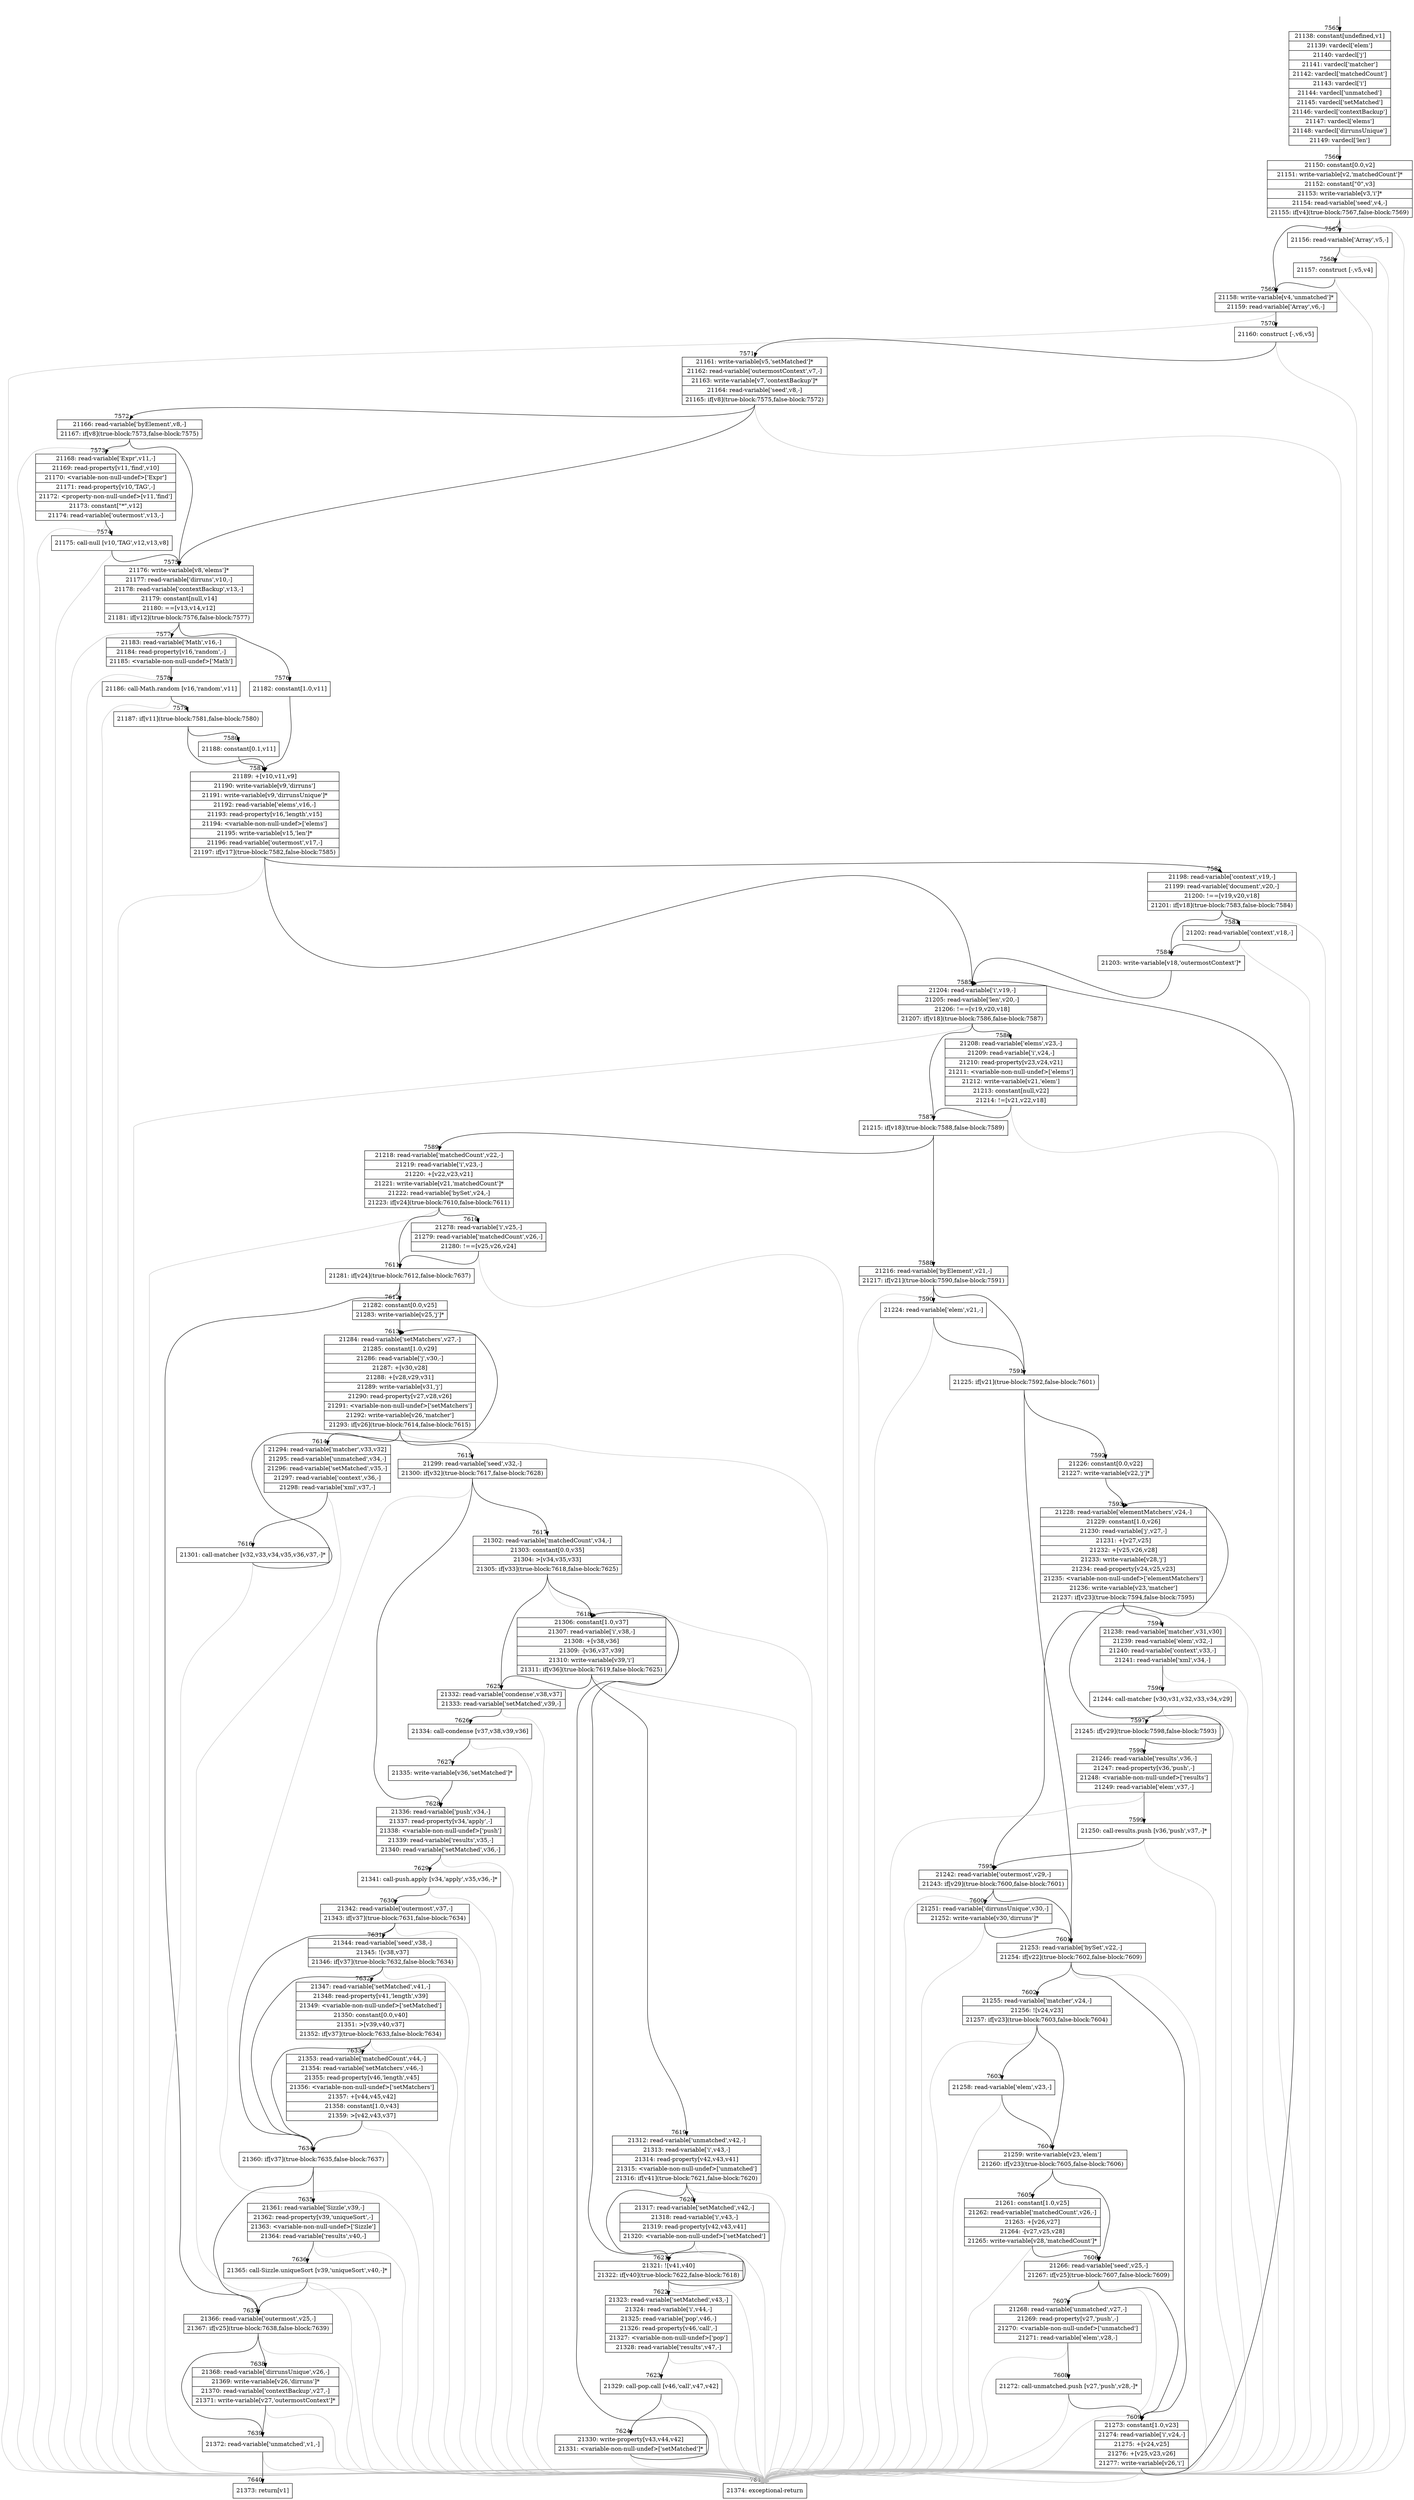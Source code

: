 digraph {
rankdir="TD"
BB_entry577[shape=none,label=""];
BB_entry577 -> BB7565 [tailport=s, headport=n, headlabel="    7565"]
BB7565 [shape=record label="{21138: constant[undefined,v1]|21139: vardecl['elem']|21140: vardecl['j']|21141: vardecl['matcher']|21142: vardecl['matchedCount']|21143: vardecl['i']|21144: vardecl['unmatched']|21145: vardecl['setMatched']|21146: vardecl['contextBackup']|21147: vardecl['elems']|21148: vardecl['dirrunsUnique']|21149: vardecl['len']}" ] 
BB7565 -> BB7566 [tailport=s, headport=n, headlabel="      7566"]
BB7566 [shape=record label="{21150: constant[0.0,v2]|21151: write-variable[v2,'matchedCount']*|21152: constant[\"0\",v3]|21153: write-variable[v3,'i']*|21154: read-variable['seed',v4,-]|21155: if[v4](true-block:7567,false-block:7569)}" ] 
BB7566 -> BB7569 [tailport=s, headport=n, headlabel="      7569"]
BB7566 -> BB7567 [tailport=s, headport=n, headlabel="      7567"]
BB7566 -> BB7641 [tailport=s, headport=n, color=gray, headlabel="      7641"]
BB7567 [shape=record label="{21156: read-variable['Array',v5,-]}" ] 
BB7567 -> BB7568 [tailport=s, headport=n, headlabel="      7568"]
BB7567 -> BB7641 [tailport=s, headport=n, color=gray]
BB7568 [shape=record label="{21157: construct [-,v5,v4]}" ] 
BB7568 -> BB7569 [tailport=s, headport=n]
BB7568 -> BB7641 [tailport=s, headport=n, color=gray]
BB7569 [shape=record label="{21158: write-variable[v4,'unmatched']*|21159: read-variable['Array',v6,-]}" ] 
BB7569 -> BB7570 [tailport=s, headport=n, headlabel="      7570"]
BB7569 -> BB7641 [tailport=s, headport=n, color=gray]
BB7570 [shape=record label="{21160: construct [-,v6,v5]}" ] 
BB7570 -> BB7571 [tailport=s, headport=n, headlabel="      7571"]
BB7570 -> BB7641 [tailport=s, headport=n, color=gray]
BB7571 [shape=record label="{21161: write-variable[v5,'setMatched']*|21162: read-variable['outermostContext',v7,-]|21163: write-variable[v7,'contextBackup']*|21164: read-variable['seed',v8,-]|21165: if[v8](true-block:7575,false-block:7572)}" ] 
BB7571 -> BB7575 [tailport=s, headport=n, headlabel="      7575"]
BB7571 -> BB7572 [tailport=s, headport=n, headlabel="      7572"]
BB7571 -> BB7641 [tailport=s, headport=n, color=gray]
BB7572 [shape=record label="{21166: read-variable['byElement',v8,-]|21167: if[v8](true-block:7573,false-block:7575)}" ] 
BB7572 -> BB7575 [tailport=s, headport=n]
BB7572 -> BB7573 [tailport=s, headport=n, headlabel="      7573"]
BB7572 -> BB7641 [tailport=s, headport=n, color=gray]
BB7573 [shape=record label="{21168: read-variable['Expr',v11,-]|21169: read-property[v11,'find',v10]|21170: \<variable-non-null-undef\>['Expr']|21171: read-property[v10,'TAG',-]|21172: \<property-non-null-undef\>[v11,'find']|21173: constant[\"*\",v12]|21174: read-variable['outermost',v13,-]}" ] 
BB7573 -> BB7574 [tailport=s, headport=n, headlabel="      7574"]
BB7573 -> BB7641 [tailport=s, headport=n, color=gray]
BB7574 [shape=record label="{21175: call-null [v10,'TAG',v12,v13,v8]}" ] 
BB7574 -> BB7575 [tailport=s, headport=n]
BB7574 -> BB7641 [tailport=s, headport=n, color=gray]
BB7575 [shape=record label="{21176: write-variable[v8,'elems']*|21177: read-variable['dirruns',v10,-]|21178: read-variable['contextBackup',v13,-]|21179: constant[null,v14]|21180: ==[v13,v14,v12]|21181: if[v12](true-block:7576,false-block:7577)}" ] 
BB7575 -> BB7576 [tailport=s, headport=n, headlabel="      7576"]
BB7575 -> BB7577 [tailport=s, headport=n, headlabel="      7577"]
BB7575 -> BB7641 [tailport=s, headport=n, color=gray]
BB7576 [shape=record label="{21182: constant[1.0,v11]}" ] 
BB7576 -> BB7581 [tailport=s, headport=n, headlabel="      7581"]
BB7577 [shape=record label="{21183: read-variable['Math',v16,-]|21184: read-property[v16,'random',-]|21185: \<variable-non-null-undef\>['Math']}" ] 
BB7577 -> BB7578 [tailport=s, headport=n, headlabel="      7578"]
BB7577 -> BB7641 [tailport=s, headport=n, color=gray]
BB7578 [shape=record label="{21186: call-Math.random [v16,'random',v11]}" ] 
BB7578 -> BB7579 [tailport=s, headport=n, headlabel="      7579"]
BB7578 -> BB7641 [tailport=s, headport=n, color=gray]
BB7579 [shape=record label="{21187: if[v11](true-block:7581,false-block:7580)}" ] 
BB7579 -> BB7581 [tailport=s, headport=n]
BB7579 -> BB7580 [tailport=s, headport=n, headlabel="      7580"]
BB7580 [shape=record label="{21188: constant[0.1,v11]}" ] 
BB7580 -> BB7581 [tailport=s, headport=n]
BB7581 [shape=record label="{21189: +[v10,v11,v9]|21190: write-variable[v9,'dirruns']|21191: write-variable[v9,'dirrunsUnique']*|21192: read-variable['elems',v16,-]|21193: read-property[v16,'length',v15]|21194: \<variable-non-null-undef\>['elems']|21195: write-variable[v15,'len']*|21196: read-variable['outermost',v17,-]|21197: if[v17](true-block:7582,false-block:7585)}" ] 
BB7581 -> BB7582 [tailport=s, headport=n, headlabel="      7582"]
BB7581 -> BB7585 [tailport=s, headport=n, headlabel="      7585"]
BB7581 -> BB7641 [tailport=s, headport=n, color=gray]
BB7582 [shape=record label="{21198: read-variable['context',v19,-]|21199: read-variable['document',v20,-]|21200: !==[v19,v20,v18]|21201: if[v18](true-block:7583,false-block:7584)}" ] 
BB7582 -> BB7584 [tailport=s, headport=n, headlabel="      7584"]
BB7582 -> BB7583 [tailport=s, headport=n, headlabel="      7583"]
BB7582 -> BB7641 [tailport=s, headport=n, color=gray]
BB7583 [shape=record label="{21202: read-variable['context',v18,-]}" ] 
BB7583 -> BB7584 [tailport=s, headport=n]
BB7583 -> BB7641 [tailport=s, headport=n, color=gray]
BB7584 [shape=record label="{21203: write-variable[v18,'outermostContext']*}" ] 
BB7584 -> BB7585 [tailport=s, headport=n]
BB7585 [shape=record label="{21204: read-variable['i',v19,-]|21205: read-variable['len',v20,-]|21206: !==[v19,v20,v18]|21207: if[v18](true-block:7586,false-block:7587)}" ] 
BB7585 -> BB7587 [tailport=s, headport=n, headlabel="      7587"]
BB7585 -> BB7586 [tailport=s, headport=n, headlabel="      7586"]
BB7585 -> BB7641 [tailport=s, headport=n, color=gray]
BB7586 [shape=record label="{21208: read-variable['elems',v23,-]|21209: read-variable['i',v24,-]|21210: read-property[v23,v24,v21]|21211: \<variable-non-null-undef\>['elems']|21212: write-variable[v21,'elem']|21213: constant[null,v22]|21214: !=[v21,v22,v18]}" ] 
BB7586 -> BB7587 [tailport=s, headport=n]
BB7586 -> BB7641 [tailport=s, headport=n, color=gray]
BB7587 [shape=record label="{21215: if[v18](true-block:7588,false-block:7589)}" ] 
BB7587 -> BB7588 [tailport=s, headport=n, headlabel="      7588"]
BB7587 -> BB7589 [tailport=s, headport=n, headlabel="      7589"]
BB7588 [shape=record label="{21216: read-variable['byElement',v21,-]|21217: if[v21](true-block:7590,false-block:7591)}" ] 
BB7588 -> BB7591 [tailport=s, headport=n, headlabel="      7591"]
BB7588 -> BB7590 [tailport=s, headport=n, headlabel="      7590"]
BB7588 -> BB7641 [tailport=s, headport=n, color=gray]
BB7589 [shape=record label="{21218: read-variable['matchedCount',v22,-]|21219: read-variable['i',v23,-]|21220: +[v22,v23,v21]|21221: write-variable[v21,'matchedCount']*|21222: read-variable['bySet',v24,-]|21223: if[v24](true-block:7610,false-block:7611)}" ] 
BB7589 -> BB7611 [tailport=s, headport=n, headlabel="      7611"]
BB7589 -> BB7610 [tailport=s, headport=n, headlabel="      7610"]
BB7589 -> BB7641 [tailport=s, headport=n, color=gray]
BB7590 [shape=record label="{21224: read-variable['elem',v21,-]}" ] 
BB7590 -> BB7591 [tailport=s, headport=n]
BB7590 -> BB7641 [tailport=s, headport=n, color=gray]
BB7591 [shape=record label="{21225: if[v21](true-block:7592,false-block:7601)}" ] 
BB7591 -> BB7592 [tailport=s, headport=n, headlabel="      7592"]
BB7591 -> BB7601 [tailport=s, headport=n, headlabel="      7601"]
BB7592 [shape=record label="{21226: constant[0.0,v22]|21227: write-variable[v22,'j']*}" ] 
BB7592 -> BB7593 [tailport=s, headport=n, headlabel="      7593"]
BB7593 [shape=record label="{21228: read-variable['elementMatchers',v24,-]|21229: constant[1.0,v26]|21230: read-variable['j',v27,-]|21231: +[v27,v25]|21232: +[v25,v26,v28]|21233: write-variable[v28,'j']|21234: read-property[v24,v25,v23]|21235: \<variable-non-null-undef\>['elementMatchers']|21236: write-variable[v23,'matcher']|21237: if[v23](true-block:7594,false-block:7595)}" ] 
BB7593 -> BB7594 [tailport=s, headport=n, headlabel="      7594"]
BB7593 -> BB7595 [tailport=s, headport=n, headlabel="      7595"]
BB7593 -> BB7641 [tailport=s, headport=n, color=gray]
BB7594 [shape=record label="{21238: read-variable['matcher',v31,v30]|21239: read-variable['elem',v32,-]|21240: read-variable['context',v33,-]|21241: read-variable['xml',v34,-]}" ] 
BB7594 -> BB7596 [tailport=s, headport=n, headlabel="      7596"]
BB7594 -> BB7641 [tailport=s, headport=n, color=gray]
BB7595 [shape=record label="{21242: read-variable['outermost',v29,-]|21243: if[v29](true-block:7600,false-block:7601)}" ] 
BB7595 -> BB7600 [tailport=s, headport=n, headlabel="      7600"]
BB7595 -> BB7601 [tailport=s, headport=n]
BB7595 -> BB7641 [tailport=s, headport=n, color=gray]
BB7596 [shape=record label="{21244: call-matcher [v30,v31,v32,v33,v34,v29]}" ] 
BB7596 -> BB7597 [tailport=s, headport=n, headlabel="      7597"]
BB7596 -> BB7641 [tailport=s, headport=n, color=gray]
BB7597 [shape=record label="{21245: if[v29](true-block:7598,false-block:7593)}" ] 
BB7597 -> BB7598 [tailport=s, headport=n, headlabel="      7598"]
BB7597 -> BB7593 [tailport=s, headport=n]
BB7598 [shape=record label="{21246: read-variable['results',v36,-]|21247: read-property[v36,'push',-]|21248: \<variable-non-null-undef\>['results']|21249: read-variable['elem',v37,-]}" ] 
BB7598 -> BB7599 [tailport=s, headport=n, headlabel="      7599"]
BB7598 -> BB7641 [tailport=s, headport=n, color=gray]
BB7599 [shape=record label="{21250: call-results.push [v36,'push',v37,-]*}" ] 
BB7599 -> BB7595 [tailport=s, headport=n]
BB7599 -> BB7641 [tailport=s, headport=n, color=gray]
BB7600 [shape=record label="{21251: read-variable['dirrunsUnique',v30,-]|21252: write-variable[v30,'dirruns']*}" ] 
BB7600 -> BB7601 [tailport=s, headport=n]
BB7600 -> BB7641 [tailport=s, headport=n, color=gray]
BB7601 [shape=record label="{21253: read-variable['bySet',v22,-]|21254: if[v22](true-block:7602,false-block:7609)}" ] 
BB7601 -> BB7602 [tailport=s, headport=n, headlabel="      7602"]
BB7601 -> BB7609 [tailport=s, headport=n, headlabel="      7609"]
BB7601 -> BB7641 [tailport=s, headport=n, color=gray]
BB7602 [shape=record label="{21255: read-variable['matcher',v24,-]|21256: ![v24,v23]|21257: if[v23](true-block:7603,false-block:7604)}" ] 
BB7602 -> BB7604 [tailport=s, headport=n, headlabel="      7604"]
BB7602 -> BB7603 [tailport=s, headport=n, headlabel="      7603"]
BB7602 -> BB7641 [tailport=s, headport=n, color=gray]
BB7603 [shape=record label="{21258: read-variable['elem',v23,-]}" ] 
BB7603 -> BB7604 [tailport=s, headport=n]
BB7603 -> BB7641 [tailport=s, headport=n, color=gray]
BB7604 [shape=record label="{21259: write-variable[v23,'elem']|21260: if[v23](true-block:7605,false-block:7606)}" ] 
BB7604 -> BB7605 [tailport=s, headport=n, headlabel="      7605"]
BB7604 -> BB7606 [tailport=s, headport=n, headlabel="      7606"]
BB7605 [shape=record label="{21261: constant[1.0,v25]|21262: read-variable['matchedCount',v26,-]|21263: +[v26,v27]|21264: -[v27,v25,v28]|21265: write-variable[v28,'matchedCount']*}" ] 
BB7605 -> BB7606 [tailport=s, headport=n]
BB7605 -> BB7641 [tailport=s, headport=n, color=gray]
BB7606 [shape=record label="{21266: read-variable['seed',v25,-]|21267: if[v25](true-block:7607,false-block:7609)}" ] 
BB7606 -> BB7607 [tailport=s, headport=n, headlabel="      7607"]
BB7606 -> BB7609 [tailport=s, headport=n]
BB7606 -> BB7641 [tailport=s, headport=n, color=gray]
BB7607 [shape=record label="{21268: read-variable['unmatched',v27,-]|21269: read-property[v27,'push',-]|21270: \<variable-non-null-undef\>['unmatched']|21271: read-variable['elem',v28,-]}" ] 
BB7607 -> BB7608 [tailport=s, headport=n, headlabel="      7608"]
BB7607 -> BB7641 [tailport=s, headport=n, color=gray]
BB7608 [shape=record label="{21272: call-unmatched.push [v27,'push',v28,-]*}" ] 
BB7608 -> BB7609 [tailport=s, headport=n]
BB7608 -> BB7641 [tailport=s, headport=n, color=gray]
BB7609 [shape=record label="{21273: constant[1.0,v23]|21274: read-variable['i',v24,-]|21275: +[v24,v25]|21276: +[v25,v23,v26]|21277: write-variable[v26,'i']}" ] 
BB7609 -> BB7585 [tailport=s, headport=n]
BB7609 -> BB7641 [tailport=s, headport=n, color=gray]
BB7610 [shape=record label="{21278: read-variable['i',v25,-]|21279: read-variable['matchedCount',v26,-]|21280: !==[v25,v26,v24]}" ] 
BB7610 -> BB7611 [tailport=s, headport=n]
BB7610 -> BB7641 [tailport=s, headport=n, color=gray]
BB7611 [shape=record label="{21281: if[v24](true-block:7612,false-block:7637)}" ] 
BB7611 -> BB7612 [tailport=s, headport=n, headlabel="      7612"]
BB7611 -> BB7637 [tailport=s, headport=n, headlabel="      7637"]
BB7612 [shape=record label="{21282: constant[0.0,v25]|21283: write-variable[v25,'j']*}" ] 
BB7612 -> BB7613 [tailport=s, headport=n, headlabel="      7613"]
BB7613 [shape=record label="{21284: read-variable['setMatchers',v27,-]|21285: constant[1.0,v29]|21286: read-variable['j',v30,-]|21287: +[v30,v28]|21288: +[v28,v29,v31]|21289: write-variable[v31,'j']|21290: read-property[v27,v28,v26]|21291: \<variable-non-null-undef\>['setMatchers']|21292: write-variable[v26,'matcher']|21293: if[v26](true-block:7614,false-block:7615)}" ] 
BB7613 -> BB7614 [tailport=s, headport=n, headlabel="      7614"]
BB7613 -> BB7615 [tailport=s, headport=n, headlabel="      7615"]
BB7613 -> BB7641 [tailport=s, headport=n, color=gray]
BB7614 [shape=record label="{21294: read-variable['matcher',v33,v32]|21295: read-variable['unmatched',v34,-]|21296: read-variable['setMatched',v35,-]|21297: read-variable['context',v36,-]|21298: read-variable['xml',v37,-]}" ] 
BB7614 -> BB7616 [tailport=s, headport=n, headlabel="      7616"]
BB7614 -> BB7641 [tailport=s, headport=n, color=gray]
BB7615 [shape=record label="{21299: read-variable['seed',v32,-]|21300: if[v32](true-block:7617,false-block:7628)}" ] 
BB7615 -> BB7617 [tailport=s, headport=n, headlabel="      7617"]
BB7615 -> BB7628 [tailport=s, headport=n, headlabel="      7628"]
BB7615 -> BB7641 [tailport=s, headport=n, color=gray]
BB7616 [shape=record label="{21301: call-matcher [v32,v33,v34,v35,v36,v37,-]*}" ] 
BB7616 -> BB7613 [tailport=s, headport=n]
BB7616 -> BB7641 [tailport=s, headport=n, color=gray]
BB7617 [shape=record label="{21302: read-variable['matchedCount',v34,-]|21303: constant[0.0,v35]|21304: \>[v34,v35,v33]|21305: if[v33](true-block:7618,false-block:7625)}" ] 
BB7617 -> BB7618 [tailport=s, headport=n, headlabel="      7618"]
BB7617 -> BB7625 [tailport=s, headport=n, headlabel="      7625"]
BB7617 -> BB7641 [tailport=s, headport=n, color=gray]
BB7618 [shape=record label="{21306: constant[1.0,v37]|21307: read-variable['i',v38,-]|21308: +[v38,v36]|21309: -[v36,v37,v39]|21310: write-variable[v39,'i']|21311: if[v36](true-block:7619,false-block:7625)}" ] 
BB7618 -> BB7619 [tailport=s, headport=n, headlabel="      7619"]
BB7618 -> BB7625 [tailport=s, headport=n]
BB7618 -> BB7641 [tailport=s, headport=n, color=gray]
BB7619 [shape=record label="{21312: read-variable['unmatched',v42,-]|21313: read-variable['i',v43,-]|21314: read-property[v42,v43,v41]|21315: \<variable-non-null-undef\>['unmatched']|21316: if[v41](true-block:7621,false-block:7620)}" ] 
BB7619 -> BB7621 [tailport=s, headport=n, headlabel="      7621"]
BB7619 -> BB7620 [tailport=s, headport=n, headlabel="      7620"]
BB7619 -> BB7641 [tailport=s, headport=n, color=gray]
BB7620 [shape=record label="{21317: read-variable['setMatched',v42,-]|21318: read-variable['i',v43,-]|21319: read-property[v42,v43,v41]|21320: \<variable-non-null-undef\>['setMatched']}" ] 
BB7620 -> BB7621 [tailport=s, headport=n]
BB7620 -> BB7641 [tailport=s, headport=n, color=gray]
BB7621 [shape=record label="{21321: ![v41,v40]|21322: if[v40](true-block:7622,false-block:7618)}" ] 
BB7621 -> BB7622 [tailport=s, headport=n, headlabel="      7622"]
BB7621 -> BB7618 [tailport=s, headport=n]
BB7621 -> BB7641 [tailport=s, headport=n, color=gray]
BB7622 [shape=record label="{21323: read-variable['setMatched',v43,-]|21324: read-variable['i',v44,-]|21325: read-variable['pop',v46,-]|21326: read-property[v46,'call',-]|21327: \<variable-non-null-undef\>['pop']|21328: read-variable['results',v47,-]}" ] 
BB7622 -> BB7623 [tailport=s, headport=n, headlabel="      7623"]
BB7622 -> BB7641 [tailport=s, headport=n, color=gray]
BB7623 [shape=record label="{21329: call-pop.call [v46,'call',v47,v42]}" ] 
BB7623 -> BB7624 [tailport=s, headport=n, headlabel="      7624"]
BB7623 -> BB7641 [tailport=s, headport=n, color=gray]
BB7624 [shape=record label="{21330: write-property[v43,v44,v42]|21331: \<variable-non-null-undef\>['setMatched']*}" ] 
BB7624 -> BB7618 [tailport=s, headport=n]
BB7624 -> BB7641 [tailport=s, headport=n, color=gray]
BB7625 [shape=record label="{21332: read-variable['condense',v38,v37]|21333: read-variable['setMatched',v39,-]}" ] 
BB7625 -> BB7626 [tailport=s, headport=n, headlabel="      7626"]
BB7625 -> BB7641 [tailport=s, headport=n, color=gray]
BB7626 [shape=record label="{21334: call-condense [v37,v38,v39,v36]}" ] 
BB7626 -> BB7627 [tailport=s, headport=n, headlabel="      7627"]
BB7626 -> BB7641 [tailport=s, headport=n, color=gray]
BB7627 [shape=record label="{21335: write-variable[v36,'setMatched']*}" ] 
BB7627 -> BB7628 [tailport=s, headport=n]
BB7628 [shape=record label="{21336: read-variable['push',v34,-]|21337: read-property[v34,'apply',-]|21338: \<variable-non-null-undef\>['push']|21339: read-variable['results',v35,-]|21340: read-variable['setMatched',v36,-]}" ] 
BB7628 -> BB7629 [tailport=s, headport=n, headlabel="      7629"]
BB7628 -> BB7641 [tailport=s, headport=n, color=gray]
BB7629 [shape=record label="{21341: call-push.apply [v34,'apply',v35,v36,-]*}" ] 
BB7629 -> BB7630 [tailport=s, headport=n, headlabel="      7630"]
BB7629 -> BB7641 [tailport=s, headport=n, color=gray]
BB7630 [shape=record label="{21342: read-variable['outermost',v37,-]|21343: if[v37](true-block:7631,false-block:7634)}" ] 
BB7630 -> BB7634 [tailport=s, headport=n, headlabel="      7634"]
BB7630 -> BB7631 [tailport=s, headport=n, headlabel="      7631"]
BB7630 -> BB7641 [tailport=s, headport=n, color=gray]
BB7631 [shape=record label="{21344: read-variable['seed',v38,-]|21345: ![v38,v37]|21346: if[v37](true-block:7632,false-block:7634)}" ] 
BB7631 -> BB7634 [tailport=s, headport=n]
BB7631 -> BB7632 [tailport=s, headport=n, headlabel="      7632"]
BB7631 -> BB7641 [tailport=s, headport=n, color=gray]
BB7632 [shape=record label="{21347: read-variable['setMatched',v41,-]|21348: read-property[v41,'length',v39]|21349: \<variable-non-null-undef\>['setMatched']|21350: constant[0.0,v40]|21351: \>[v39,v40,v37]|21352: if[v37](true-block:7633,false-block:7634)}" ] 
BB7632 -> BB7634 [tailport=s, headport=n]
BB7632 -> BB7633 [tailport=s, headport=n, headlabel="      7633"]
BB7632 -> BB7641 [tailport=s, headport=n, color=gray]
BB7633 [shape=record label="{21353: read-variable['matchedCount',v44,-]|21354: read-variable['setMatchers',v46,-]|21355: read-property[v46,'length',v45]|21356: \<variable-non-null-undef\>['setMatchers']|21357: +[v44,v45,v42]|21358: constant[1.0,v43]|21359: \>[v42,v43,v37]}" ] 
BB7633 -> BB7634 [tailport=s, headport=n]
BB7633 -> BB7641 [tailport=s, headport=n, color=gray]
BB7634 [shape=record label="{21360: if[v37](true-block:7635,false-block:7637)}" ] 
BB7634 -> BB7635 [tailport=s, headport=n, headlabel="      7635"]
BB7634 -> BB7637 [tailport=s, headport=n]
BB7635 [shape=record label="{21361: read-variable['Sizzle',v39,-]|21362: read-property[v39,'uniqueSort',-]|21363: \<variable-non-null-undef\>['Sizzle']|21364: read-variable['results',v40,-]}" ] 
BB7635 -> BB7636 [tailport=s, headport=n, headlabel="      7636"]
BB7635 -> BB7641 [tailport=s, headport=n, color=gray]
BB7636 [shape=record label="{21365: call-Sizzle.uniqueSort [v39,'uniqueSort',v40,-]*}" ] 
BB7636 -> BB7637 [tailport=s, headport=n]
BB7636 -> BB7641 [tailport=s, headport=n, color=gray]
BB7637 [shape=record label="{21366: read-variable['outermost',v25,-]|21367: if[v25](true-block:7638,false-block:7639)}" ] 
BB7637 -> BB7638 [tailport=s, headport=n, headlabel="      7638"]
BB7637 -> BB7639 [tailport=s, headport=n, headlabel="      7639"]
BB7637 -> BB7641 [tailport=s, headport=n, color=gray]
BB7638 [shape=record label="{21368: read-variable['dirrunsUnique',v26,-]|21369: write-variable[v26,'dirruns']*|21370: read-variable['contextBackup',v27,-]|21371: write-variable[v27,'outermostContext']*}" ] 
BB7638 -> BB7639 [tailport=s, headport=n]
BB7638 -> BB7641 [tailport=s, headport=n, color=gray]
BB7639 [shape=record label="{21372: read-variable['unmatched',v1,-]}" ] 
BB7639 -> BB7640 [tailport=s, headport=n, headlabel="      7640"]
BB7639 -> BB7641 [tailport=s, headport=n, color=gray]
BB7640 [shape=record label="{21373: return[v1]}" ] 
BB7641 [shape=record label="{21374: exceptional-return}" ] 
//#$~ 6069
}
